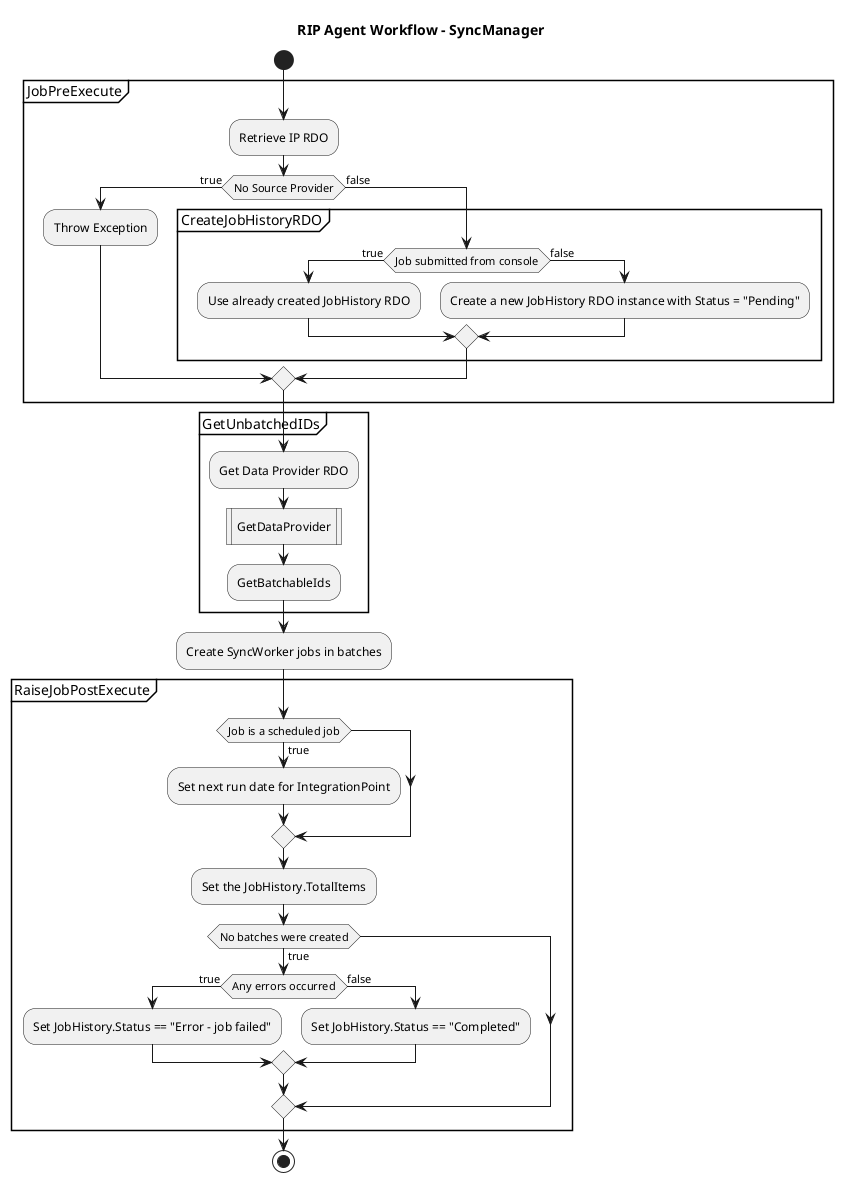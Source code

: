 @startuml

title RIP Agent Workflow - SyncManager


start

partition JobPreExecute {
    :Retrieve IP RDO;
    if (No Source Provider) then (true)
        :Throw Exception;
    else (false)
        partition CreateJobHistoryRDO {
            if (Job submitted from console) then (true)
                :Use already created JobHistory RDO; 
            else (false)
                :Create a new JobHistory RDO instance with Status = "Pending";
            endif
        }
    endif
}

partition GetUnbatchedIDs {
    :Get Data Provider RDO;
    :GetDataProvider|
    :GetBatchableIds;
}

:Create SyncWorker jobs in batches;

partition RaiseJobPostExecute {
    if (Job is a scheduled job) then (true)
        :Set next run date for IntegrationPoint;
    endif
    
    :Set the JobHistory.TotalItems;
    if (No batches were created) then (true)
        if (Any errors occurred) then (true)
            :Set JobHistory.Status == "Error - job failed";
        else (false)
            :Set JobHistory.Status == "Completed";
        endif
    endif
}
stop

@enduml